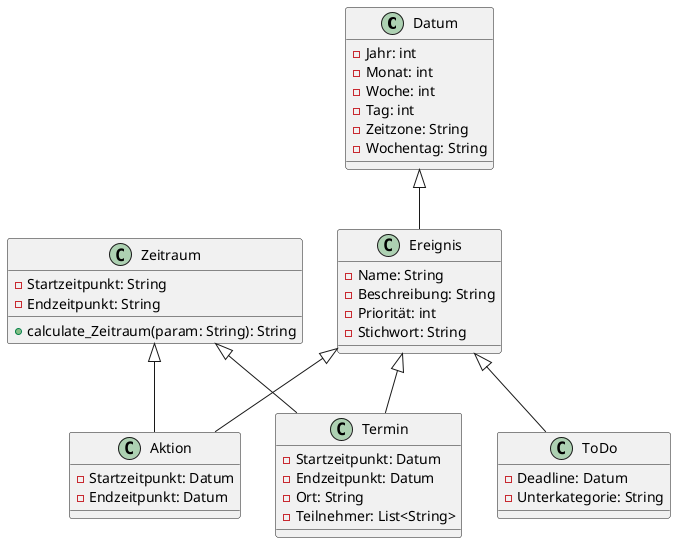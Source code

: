 @startuml Kalender

class Datum {
  - Jahr: int
  - Monat: int
  - Woche: int
  - Tag: int
  - Zeitzone: String
  - Wochentag: String
}

class Ereignis {
  - Name: String
  - Beschreibung: String
  - Priorität: int
  - Stichwort: String
}

class Zeitraum {
    - Startzeitpunkt: String
    - Endzeitpunkt: String
    + calculate_Zeitraum(param: String): String
}
class Termin {
  - Startzeitpunkt: Datum
  - Endzeitpunkt: Datum
  - Ort: String
  - Teilnehmer: List<String>
}

class Aktion {
  - Startzeitpunkt: Datum
  - Endzeitpunkt: Datum
}

class ToDo {
  - Deadline: Datum
  - Unterkategorie: String
}

Zeitraum <|-- Termin
Zeitraum <|-- Aktion
Ereignis <|-- Termin
Ereignis <|-- Aktion
Ereignis <|-- ToDo
Datum <|-- Ereignis

@enduml